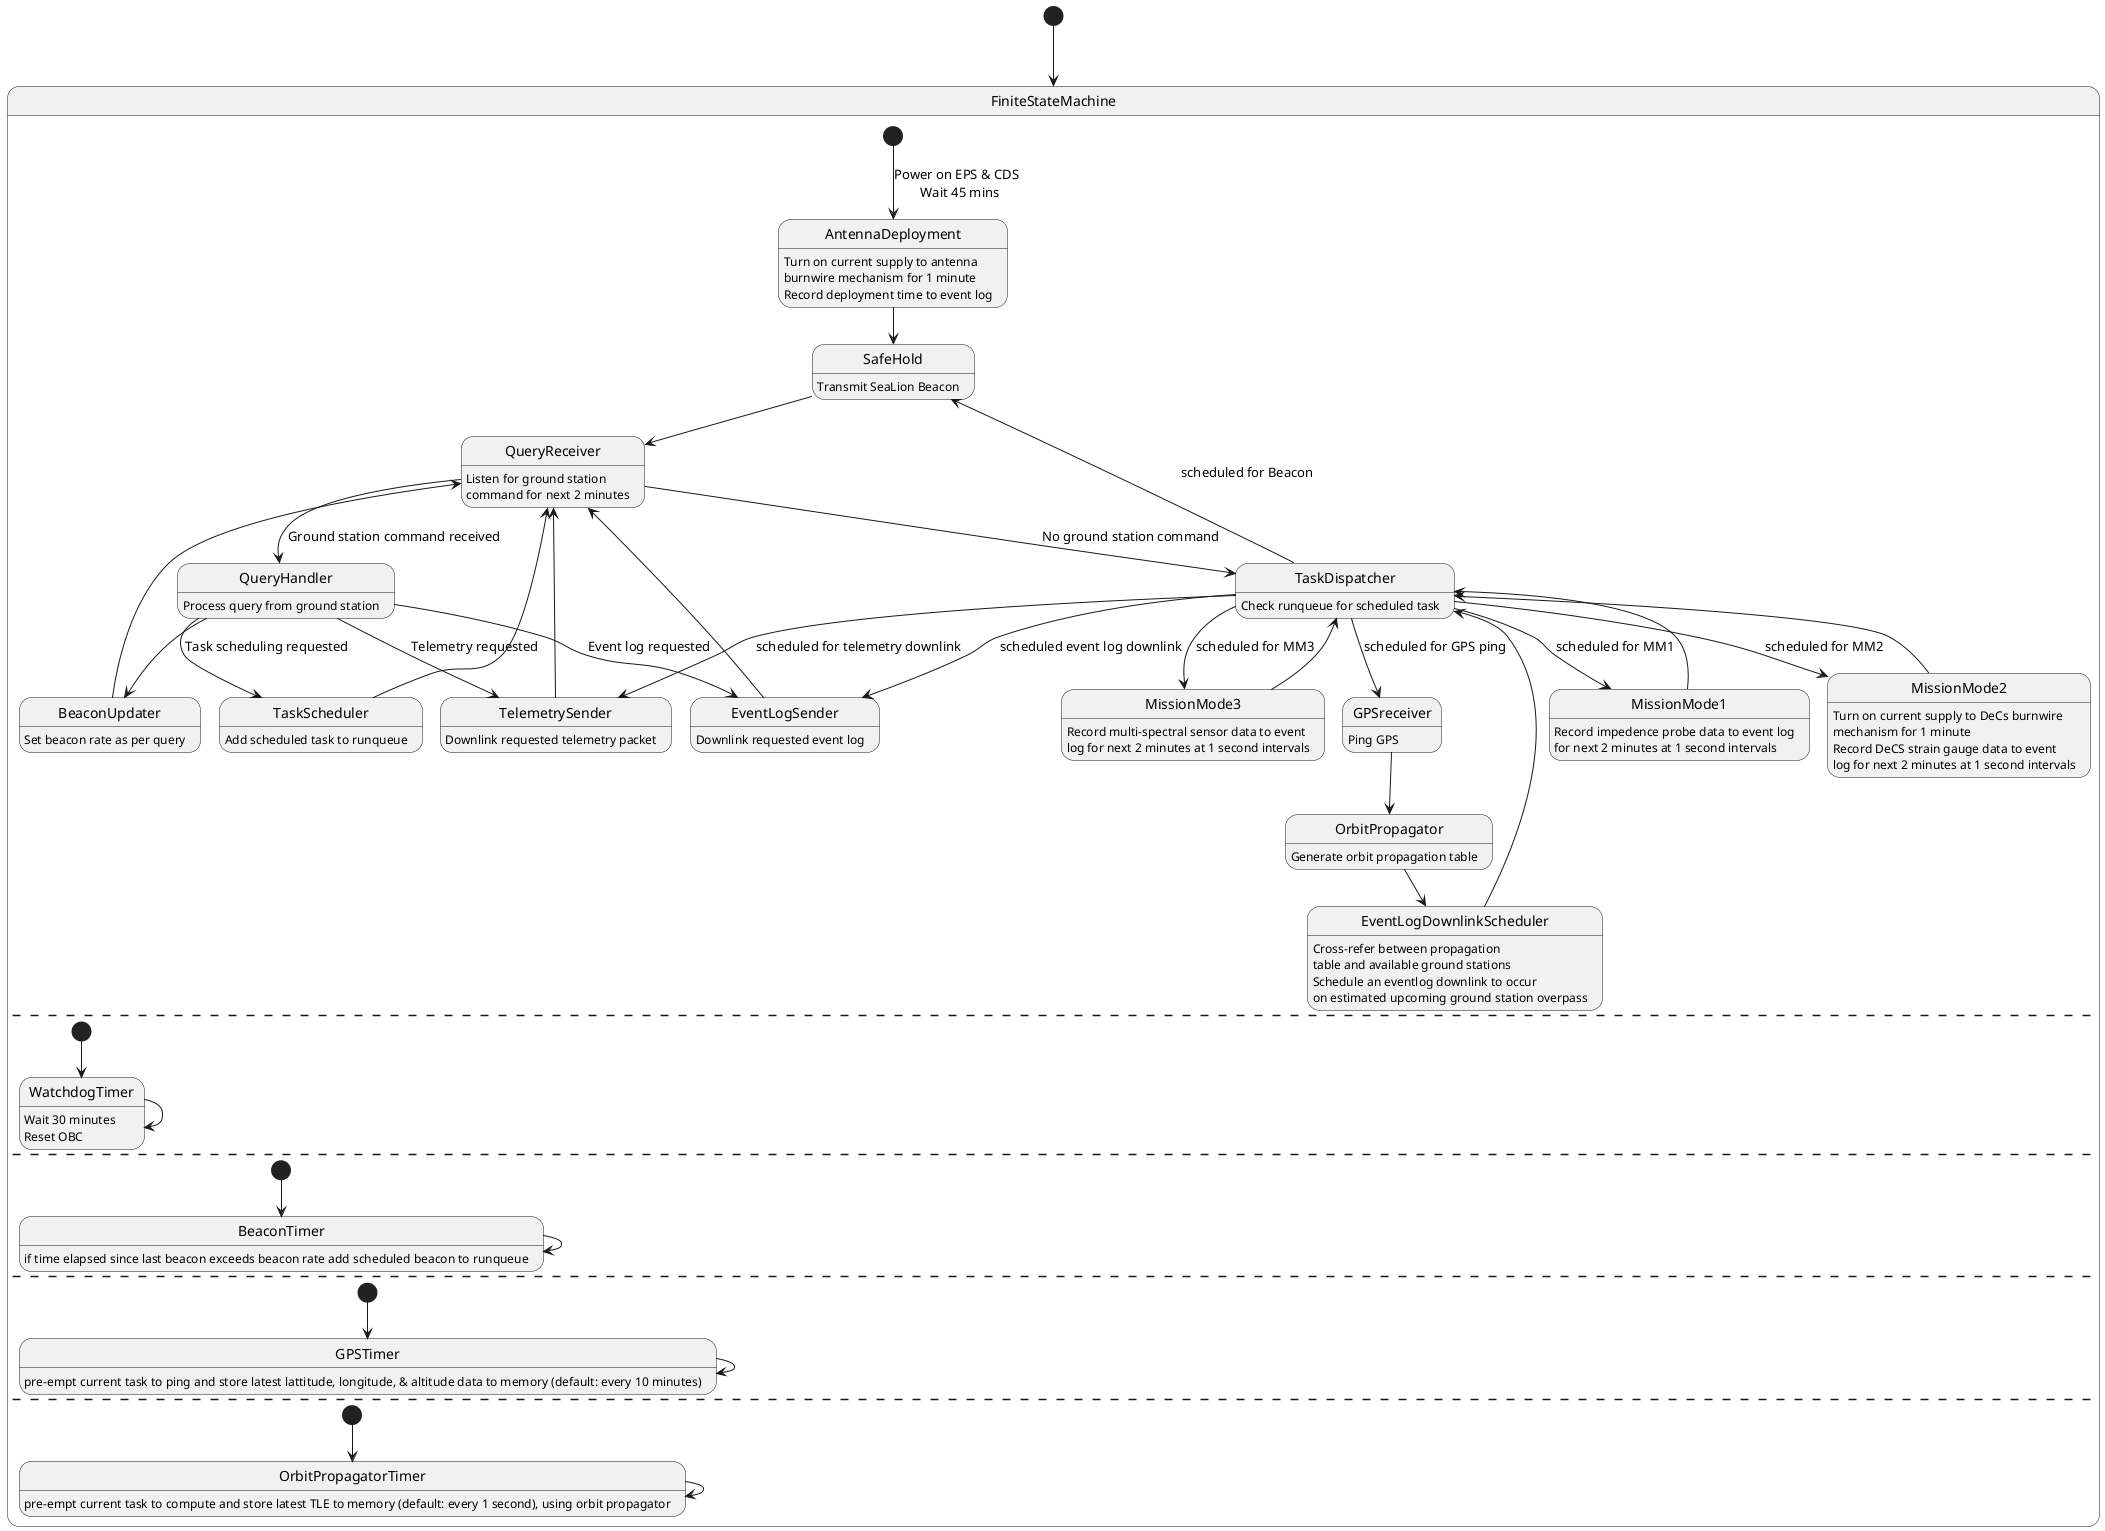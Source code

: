 @startuml

[*] --> FiniteStateMachine
state FiniteStateMachine {
      state AntennaDeployment
            AntennaDeployment : Turn on current supply to antenna
            AntennaDeployment : burnwire mechanism for 1 minute
            AntennaDeployment : Record deployment time to event log
      state SafeHold
            SafeHold : Transmit SeaLion Beacon
      state QueryReceiver
            QueryReceiver : Listen for ground station
            QueryReceiver : command for next 2 minutes
      state TelemetrySender
            TelemetrySender : Downlink requested telemetry packet
      state EventLogSender
            EventLogSender : Downlink requested event log
      state BeaconUpdater
            BeaconUpdater : Set beacon rate as per query
      state MissionMode1
            MissionMode1 : Record impedence probe data to event log
            MissionMode1 : for next 2 minutes at 1 second intervals
      state MissionMode2
            MissionMode2 : Turn on current supply to DeCs burnwire
            MissionMode2 : mechanism for 1 minute
            MissionMode2 : Record DeCS strain gauge data to event
            MissionMode2 : log for next 2 minutes at 1 second intervals
      state MissionMode3
            MissionMode3 : Record multi-spectral sensor data to event
            MissionMode3 : log for next 2 minutes at 1 second intervals
      state TaskDispatcher
            TaskDispatcher : Check runqueue for scheduled task
      state OrbitPropagator
            OrbitPropagator : Generate orbit propagation table
      state EventLogDownlinkScheduler
            EventLogDownlinkScheduler : Cross-refer between propagation
            EventLogDownlinkScheduler : table and available ground stations
            EventLogDownlinkScheduler : Schedule an eventlog downlink to occur
            EventLogDownlinkScheduler : on estimated upcoming ground station overpass
      state GPSreceiver
            GPSreceiver : Ping GPS
      state QueryHandler
            QueryHandler : Process query from ground station
      state TaskScheduler
            TaskScheduler : Add scheduled task to runqueue

      [*] --> AntennaDeployment : Power on EPS & CDS \n Wait 45 mins
      AntennaDeployment --> SafeHold
      SafeHold --> QueryReceiver
      QueryReceiver --> QueryHandler : Ground station command received
      QueryHandler --> TelemetrySender : Telemetry requested
      QueryHandler --> EventLogSender : Event log requested
      QueryHandler --> TaskScheduler : Task scheduling requested
      QueryHandler --> BeaconUpdater
      BeaconUpdater --> QueryReceiver
      TelemetrySender --> QueryReceiver
      EventLogSender --> QueryReceiver
      TaskScheduler --> QueryReceiver
      GPSreceiver --> OrbitPropagator
      OrbitPropagator --> EventLogDownlinkScheduler
      EventLogDownlinkScheduler --> TaskDispatcher
      QueryReceiver --> TaskDispatcher : No ground station command
      TaskDispatcher --> MissionMode1 : scheduled for MM1
      TaskDispatcher --> MissionMode2 : scheduled for MM2
      TaskDispatcher --> MissionMode3 : scheduled for MM3
      TaskDispatcher --> EventLogSender : scheduled event log downlink
      TaskDispatcher --> TelemetrySender : scheduled for telemetry downlink
      TaskDispatcher --> GPSreceiver : scheduled for GPS ping
      TaskDispatcher --> SafeHold : scheduled for Beacon
      MissionMode1 --> TaskDispatcher
      MissionMode2 --> TaskDispatcher
      MissionMode3 --> TaskDispatcher
      --
      state WatchdogTimer
            WatchdogTimer : Wait 30 minutes
            WatchdogTimer : Reset OBC
      [*] --> WatchdogTimer
      WatchdogTimer --> WatchdogTimer
      --
      state BeaconTimer
            BeaconTimer : if time elapsed since last beacon exceeds beacon rate add scheduled beacon to runqueue
      [*] --> BeaconTimer
      BeaconTimer --> BeaconTimer
      --
      state GPSTimer
            GPSTimer : pre-empt current task to ping and store latest lattitude, longitude, & altitude data to memory (default: every 10 minutes)
      [*] --> GPSTimer
      GPSTimer --> GPSTimer
      --
      state OrbitPropagatorTimer
            OrbitPropagatorTimer : pre-empt current task to compute and store latest TLE to memory (default: every 1 second), using orbit propagator
      [*] --> OrbitPropagatorTimer
      OrbitPropagatorTimer --> OrbitPropagatorTimer
}
@enduml
